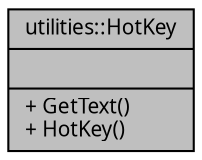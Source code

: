 digraph "utilities::HotKey"
{
 // INTERACTIVE_SVG=YES
  edge [fontname="Verdana",fontsize="10",labelfontname="Verdana",labelfontsize="10"];
  node [fontname="Verdana",fontsize="10",shape=record];
  Node1 [label="{utilities::HotKey\n||+ GetText()\l+ HotKey()\l}",height=0.2,width=0.4,color="black", fillcolor="grey75", style="filled", fontcolor="black"];
}
